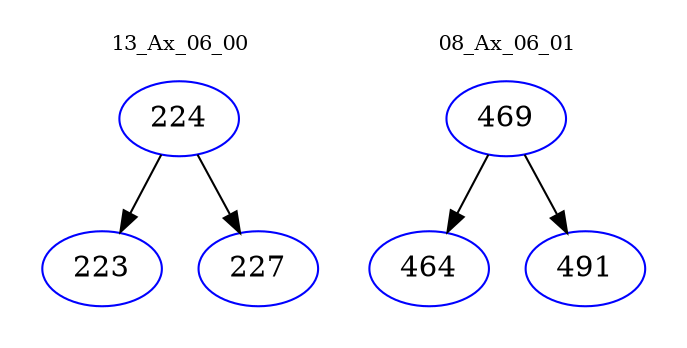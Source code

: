digraph{
subgraph cluster_0 {
color = white
label = "13_Ax_06_00";
fontsize=10;
T0_224 [label="224", color="blue"]
T0_224 -> T0_223 [color="black"]
T0_223 [label="223", color="blue"]
T0_224 -> T0_227 [color="black"]
T0_227 [label="227", color="blue"]
}
subgraph cluster_1 {
color = white
label = "08_Ax_06_01";
fontsize=10;
T1_469 [label="469", color="blue"]
T1_469 -> T1_464 [color="black"]
T1_464 [label="464", color="blue"]
T1_469 -> T1_491 [color="black"]
T1_491 [label="491", color="blue"]
}
}
